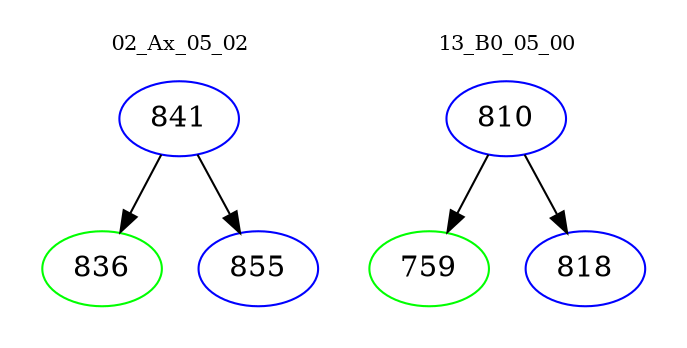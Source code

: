 digraph{
subgraph cluster_0 {
color = white
label = "02_Ax_05_02";
fontsize=10;
T0_841 [label="841", color="blue"]
T0_841 -> T0_836 [color="black"]
T0_836 [label="836", color="green"]
T0_841 -> T0_855 [color="black"]
T0_855 [label="855", color="blue"]
}
subgraph cluster_1 {
color = white
label = "13_B0_05_00";
fontsize=10;
T1_810 [label="810", color="blue"]
T1_810 -> T1_759 [color="black"]
T1_759 [label="759", color="green"]
T1_810 -> T1_818 [color="black"]
T1_818 [label="818", color="blue"]
}
}
